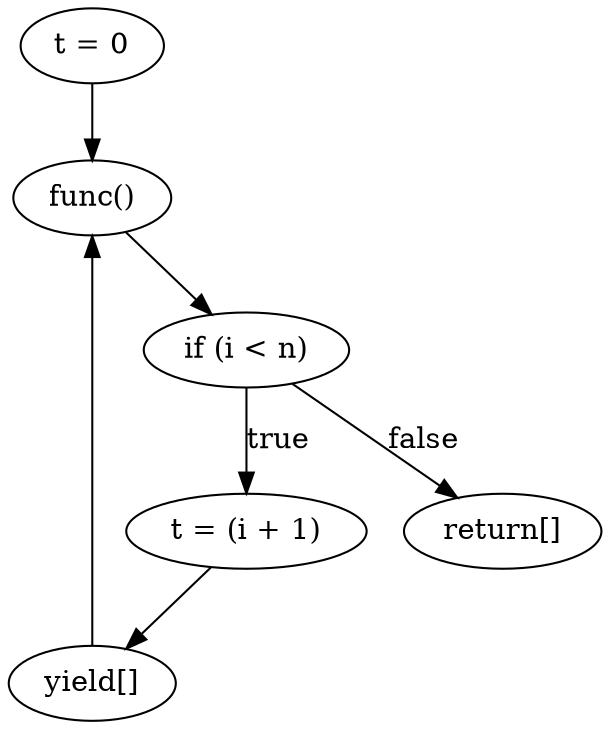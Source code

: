 digraph {
    0 [ label = "t = 0" ]
    1 [ label = "if (i < n)" ]
    2 [ label = "t = (i + 1)" ]
    3 [ label = "yield[]" ]
    4 [ label = "return[]" ]
    5 [ label = "func()" ]
    3 -> 5 [ label = "" ]
    1 -> 2 [ label = "true" ]
    2 -> 3 [ label = "" ]
    5 -> 1 [ label = "" ]
    1 -> 4 [ label = "false" ]
    0 -> 5 [ label = "" ]
}

